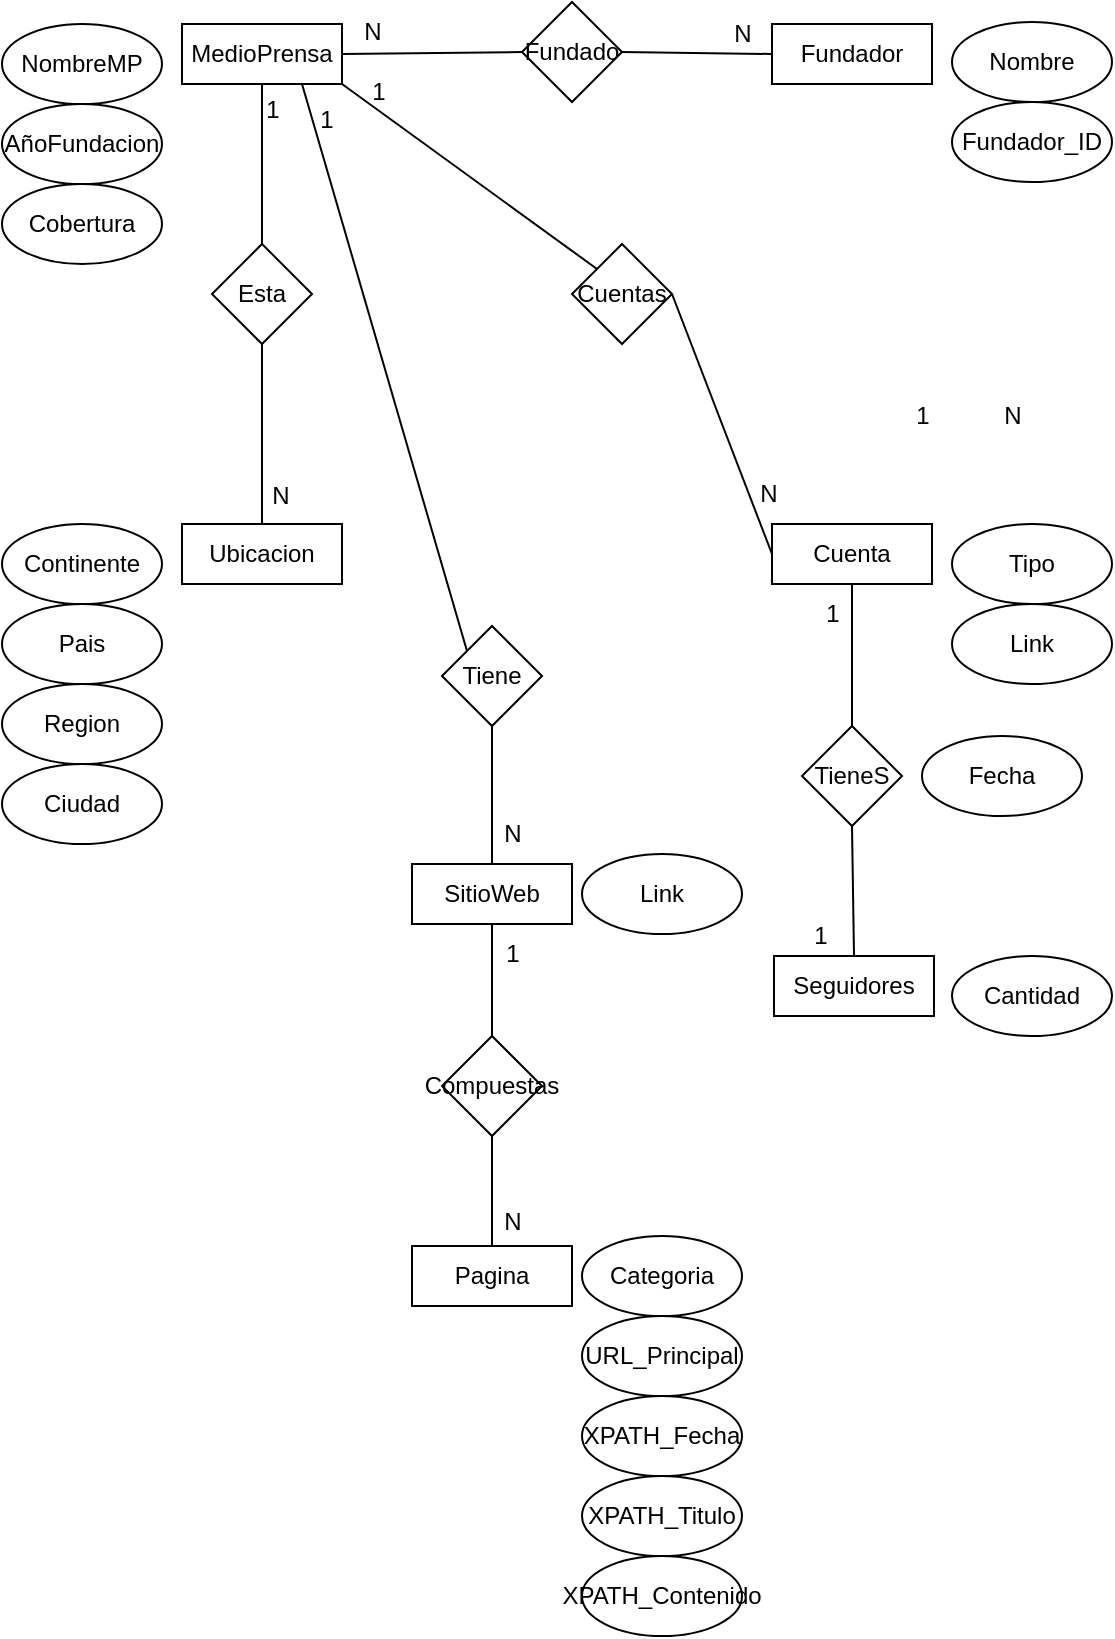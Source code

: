<mxfile version="21.2.8" type="device">
  <diagram name="Página-1" id="lxS2CNAL6hp_V3PkIYL_">
    <mxGraphModel dx="657" dy="817" grid="1" gridSize="10" guides="1" tooltips="1" connect="1" arrows="1" fold="1" page="1" pageScale="1" pageWidth="827" pageHeight="1169" math="0" shadow="0">
      <root>
        <mxCell id="0" />
        <mxCell id="1" parent="0" />
        <mxCell id="cMxngbdDAtCsvRXYrGeU-5" value="MedioPrensa" style="rounded=0;whiteSpace=wrap;html=1;" vertex="1" parent="1">
          <mxGeometry x="110" y="29" width="80" height="30" as="geometry" />
        </mxCell>
        <mxCell id="cMxngbdDAtCsvRXYrGeU-6" value="NombreMP" style="ellipse;whiteSpace=wrap;html=1;" vertex="1" parent="1">
          <mxGeometry x="20" y="29" width="80" height="40" as="geometry" />
        </mxCell>
        <mxCell id="cMxngbdDAtCsvRXYrGeU-7" value="AñoFundacion" style="ellipse;whiteSpace=wrap;html=1;" vertex="1" parent="1">
          <mxGeometry x="20" y="69" width="80" height="40" as="geometry" />
        </mxCell>
        <mxCell id="cMxngbdDAtCsvRXYrGeU-8" value="Cobertura" style="ellipse;whiteSpace=wrap;html=1;" vertex="1" parent="1">
          <mxGeometry x="20" y="109" width="80" height="40" as="geometry" />
        </mxCell>
        <mxCell id="cMxngbdDAtCsvRXYrGeU-11" value="Fundador" style="rounded=0;whiteSpace=wrap;html=1;" vertex="1" parent="1">
          <mxGeometry x="405" y="29" width="80" height="30" as="geometry" />
        </mxCell>
        <mxCell id="cMxngbdDAtCsvRXYrGeU-12" value="Nombre" style="ellipse;whiteSpace=wrap;html=1;" vertex="1" parent="1">
          <mxGeometry x="495" y="28" width="80" height="40" as="geometry" />
        </mxCell>
        <mxCell id="cMxngbdDAtCsvRXYrGeU-13" value="Fundador_ID" style="ellipse;whiteSpace=wrap;html=1;" vertex="1" parent="1">
          <mxGeometry x="495" y="68" width="80" height="40" as="geometry" />
        </mxCell>
        <mxCell id="cMxngbdDAtCsvRXYrGeU-14" value="Ubicacion" style="rounded=0;whiteSpace=wrap;html=1;" vertex="1" parent="1">
          <mxGeometry x="110" y="279" width="80" height="30" as="geometry" />
        </mxCell>
        <mxCell id="cMxngbdDAtCsvRXYrGeU-15" value="Pais" style="ellipse;whiteSpace=wrap;html=1;" vertex="1" parent="1">
          <mxGeometry x="20" y="319" width="80" height="40" as="geometry" />
        </mxCell>
        <mxCell id="cMxngbdDAtCsvRXYrGeU-16" value="Region" style="ellipse;whiteSpace=wrap;html=1;" vertex="1" parent="1">
          <mxGeometry x="20" y="359" width="80" height="40" as="geometry" />
        </mxCell>
        <mxCell id="cMxngbdDAtCsvRXYrGeU-17" value="Ciudad" style="ellipse;whiteSpace=wrap;html=1;" vertex="1" parent="1">
          <mxGeometry x="20" y="399" width="80" height="40" as="geometry" />
        </mxCell>
        <mxCell id="cMxngbdDAtCsvRXYrGeU-18" value="Continente" style="ellipse;whiteSpace=wrap;html=1;" vertex="1" parent="1">
          <mxGeometry x="20" y="279" width="80" height="40" as="geometry" />
        </mxCell>
        <mxCell id="cMxngbdDAtCsvRXYrGeU-19" value="Esta" style="rhombus;whiteSpace=wrap;html=1;" vertex="1" parent="1">
          <mxGeometry x="125" y="139" width="50" height="50" as="geometry" />
        </mxCell>
        <mxCell id="cMxngbdDAtCsvRXYrGeU-20" style="rounded=0;orthogonalLoop=1;jettySize=auto;html=1;exitX=0.5;exitY=1;exitDx=0;exitDy=0;entryX=0.5;entryY=0;entryDx=0;entryDy=0;endArrow=none;endFill=0;" edge="1" parent="1" source="cMxngbdDAtCsvRXYrGeU-5" target="cMxngbdDAtCsvRXYrGeU-19">
          <mxGeometry relative="1" as="geometry">
            <mxPoint x="-70" y="309" as="sourcePoint" />
            <mxPoint x="-70" y="379" as="targetPoint" />
          </mxGeometry>
        </mxCell>
        <mxCell id="cMxngbdDAtCsvRXYrGeU-21" style="rounded=0;orthogonalLoop=1;jettySize=auto;html=1;exitX=0.5;exitY=0;exitDx=0;exitDy=0;entryX=0.5;entryY=1;entryDx=0;entryDy=0;endArrow=none;endFill=0;" edge="1" parent="1" source="cMxngbdDAtCsvRXYrGeU-14" target="cMxngbdDAtCsvRXYrGeU-19">
          <mxGeometry relative="1" as="geometry">
            <mxPoint x="160" y="69" as="sourcePoint" />
            <mxPoint x="160" y="159" as="targetPoint" />
          </mxGeometry>
        </mxCell>
        <mxCell id="cMxngbdDAtCsvRXYrGeU-22" value="Fundado" style="rhombus;whiteSpace=wrap;html=1;" vertex="1" parent="1">
          <mxGeometry x="280" y="18" width="50" height="50" as="geometry" />
        </mxCell>
        <mxCell id="cMxngbdDAtCsvRXYrGeU-24" style="rounded=0;orthogonalLoop=1;jettySize=auto;html=1;exitX=0;exitY=0.5;exitDx=0;exitDy=0;entryX=1;entryY=0.5;entryDx=0;entryDy=0;endArrow=none;endFill=0;" edge="1" parent="1" source="cMxngbdDAtCsvRXYrGeU-22" target="cMxngbdDAtCsvRXYrGeU-5">
          <mxGeometry relative="1" as="geometry">
            <mxPoint x="160" y="289" as="sourcePoint" />
            <mxPoint x="160" y="199" as="targetPoint" />
          </mxGeometry>
        </mxCell>
        <mxCell id="cMxngbdDAtCsvRXYrGeU-25" style="rounded=0;orthogonalLoop=1;jettySize=auto;html=1;exitX=0;exitY=0.5;exitDx=0;exitDy=0;entryX=1;entryY=0.5;entryDx=0;entryDy=0;endArrow=none;endFill=0;" edge="1" parent="1" source="cMxngbdDAtCsvRXYrGeU-11" target="cMxngbdDAtCsvRXYrGeU-22">
          <mxGeometry relative="1" as="geometry">
            <mxPoint x="235" y="298" as="sourcePoint" />
            <mxPoint x="235" y="208" as="targetPoint" />
          </mxGeometry>
        </mxCell>
        <mxCell id="cMxngbdDAtCsvRXYrGeU-26" value="Cuenta" style="rounded=0;whiteSpace=wrap;html=1;" vertex="1" parent="1">
          <mxGeometry x="405" y="279" width="80" height="30" as="geometry" />
        </mxCell>
        <mxCell id="cMxngbdDAtCsvRXYrGeU-27" value="Tipo" style="ellipse;whiteSpace=wrap;html=1;" vertex="1" parent="1">
          <mxGeometry x="495" y="279" width="80" height="40" as="geometry" />
        </mxCell>
        <mxCell id="cMxngbdDAtCsvRXYrGeU-28" value="Link" style="ellipse;whiteSpace=wrap;html=1;" vertex="1" parent="1">
          <mxGeometry x="495" y="319" width="80" height="40" as="geometry" />
        </mxCell>
        <mxCell id="cMxngbdDAtCsvRXYrGeU-29" value="Cuentas" style="rhombus;whiteSpace=wrap;html=1;" vertex="1" parent="1">
          <mxGeometry x="305" y="139" width="50" height="50" as="geometry" />
        </mxCell>
        <mxCell id="cMxngbdDAtCsvRXYrGeU-30" style="rounded=0;orthogonalLoop=1;jettySize=auto;html=1;exitX=0;exitY=0;exitDx=0;exitDy=0;entryX=1;entryY=1;entryDx=0;entryDy=0;endArrow=none;endFill=0;" edge="1" parent="1" source="cMxngbdDAtCsvRXYrGeU-29" target="cMxngbdDAtCsvRXYrGeU-5">
          <mxGeometry relative="1" as="geometry">
            <mxPoint x="250" y="55" as="sourcePoint" />
            <mxPoint x="200" y="54" as="targetPoint" />
          </mxGeometry>
        </mxCell>
        <mxCell id="cMxngbdDAtCsvRXYrGeU-31" style="rounded=0;orthogonalLoop=1;jettySize=auto;html=1;exitX=1;exitY=0.5;exitDx=0;exitDy=0;entryX=0;entryY=0.5;entryDx=0;entryDy=0;endArrow=none;endFill=0;" edge="1" parent="1" source="cMxngbdDAtCsvRXYrGeU-29" target="cMxngbdDAtCsvRXYrGeU-26">
          <mxGeometry relative="1" as="geometry">
            <mxPoint x="342.5" y="176.5" as="sourcePoint" />
            <mxPoint x="265" y="69" as="targetPoint" />
          </mxGeometry>
        </mxCell>
        <mxCell id="cMxngbdDAtCsvRXYrGeU-32" value="SitioWeb" style="rounded=0;whiteSpace=wrap;html=1;" vertex="1" parent="1">
          <mxGeometry x="225" y="449" width="80" height="30" as="geometry" />
        </mxCell>
        <mxCell id="cMxngbdDAtCsvRXYrGeU-33" style="rounded=0;orthogonalLoop=1;jettySize=auto;html=1;exitX=0.75;exitY=1;exitDx=0;exitDy=0;endArrow=none;endFill=0;entryX=0;entryY=0;entryDx=0;entryDy=0;" edge="1" parent="1" source="cMxngbdDAtCsvRXYrGeU-5" target="cMxngbdDAtCsvRXYrGeU-34">
          <mxGeometry relative="1" as="geometry">
            <mxPoint x="288" y="187" as="sourcePoint" />
            <mxPoint x="220" y="259" as="targetPoint" />
          </mxGeometry>
        </mxCell>
        <mxCell id="cMxngbdDAtCsvRXYrGeU-34" value="Tiene" style="rhombus;whiteSpace=wrap;html=1;" vertex="1" parent="1">
          <mxGeometry x="240" y="330" width="50" height="50" as="geometry" />
        </mxCell>
        <mxCell id="cMxngbdDAtCsvRXYrGeU-35" style="rounded=0;orthogonalLoop=1;jettySize=auto;html=1;exitX=0.5;exitY=0;exitDx=0;exitDy=0;endArrow=none;endFill=0;entryX=0.5;entryY=1;entryDx=0;entryDy=0;" edge="1" parent="1" source="cMxngbdDAtCsvRXYrGeU-32" target="cMxngbdDAtCsvRXYrGeU-34">
          <mxGeometry relative="1" as="geometry">
            <mxPoint x="180" y="69" as="sourcePoint" />
            <mxPoint x="263" y="322" as="targetPoint" />
          </mxGeometry>
        </mxCell>
        <mxCell id="cMxngbdDAtCsvRXYrGeU-37" value="Link" style="ellipse;whiteSpace=wrap;html=1;" vertex="1" parent="1">
          <mxGeometry x="310" y="444" width="80" height="40" as="geometry" />
        </mxCell>
        <mxCell id="cMxngbdDAtCsvRXYrGeU-43" value="Pagina" style="rounded=0;whiteSpace=wrap;html=1;" vertex="1" parent="1">
          <mxGeometry x="225" y="640" width="80" height="30" as="geometry" />
        </mxCell>
        <mxCell id="cMxngbdDAtCsvRXYrGeU-44" value="Categoria" style="ellipse;whiteSpace=wrap;html=1;" vertex="1" parent="1">
          <mxGeometry x="310" y="635" width="80" height="40" as="geometry" />
        </mxCell>
        <mxCell id="cMxngbdDAtCsvRXYrGeU-45" value="URL_Principal" style="ellipse;whiteSpace=wrap;html=1;" vertex="1" parent="1">
          <mxGeometry x="310" y="675" width="80" height="40" as="geometry" />
        </mxCell>
        <mxCell id="cMxngbdDAtCsvRXYrGeU-46" value="Cantidad" style="ellipse;whiteSpace=wrap;html=1;" vertex="1" parent="1">
          <mxGeometry x="495" y="495" width="80" height="40" as="geometry" />
        </mxCell>
        <mxCell id="cMxngbdDAtCsvRXYrGeU-48" value="Compuestas" style="rhombus;whiteSpace=wrap;html=1;" vertex="1" parent="1">
          <mxGeometry x="240" y="535" width="50" height="50" as="geometry" />
        </mxCell>
        <mxCell id="cMxngbdDAtCsvRXYrGeU-49" style="rounded=0;orthogonalLoop=1;jettySize=auto;html=1;exitX=0.5;exitY=1;exitDx=0;exitDy=0;endArrow=none;endFill=0;entryX=0.5;entryY=0;entryDx=0;entryDy=0;" edge="1" parent="1" source="cMxngbdDAtCsvRXYrGeU-32" target="cMxngbdDAtCsvRXYrGeU-48">
          <mxGeometry relative="1" as="geometry">
            <mxPoint x="275" y="459" as="sourcePoint" />
            <mxPoint x="275" y="419" as="targetPoint" />
          </mxGeometry>
        </mxCell>
        <mxCell id="cMxngbdDAtCsvRXYrGeU-50" style="rounded=0;orthogonalLoop=1;jettySize=auto;html=1;exitX=0.5;exitY=1;exitDx=0;exitDy=0;endArrow=none;endFill=0;entryX=0.5;entryY=0;entryDx=0;entryDy=0;" edge="1" parent="1" source="cMxngbdDAtCsvRXYrGeU-48" target="cMxngbdDAtCsvRXYrGeU-43">
          <mxGeometry relative="1" as="geometry">
            <mxPoint x="265" y="620.0" as="sourcePoint" />
            <mxPoint x="285" y="499" as="targetPoint" />
          </mxGeometry>
        </mxCell>
        <mxCell id="cMxngbdDAtCsvRXYrGeU-51" value="XPATH_Fecha" style="ellipse;whiteSpace=wrap;html=1;" vertex="1" parent="1">
          <mxGeometry x="310" y="715" width="80" height="40" as="geometry" />
        </mxCell>
        <mxCell id="cMxngbdDAtCsvRXYrGeU-52" value="XPATH_Titulo" style="ellipse;whiteSpace=wrap;html=1;" vertex="1" parent="1">
          <mxGeometry x="310" y="755" width="80" height="40" as="geometry" />
        </mxCell>
        <mxCell id="cMxngbdDAtCsvRXYrGeU-53" value="XPATH_Contenido" style="ellipse;whiteSpace=wrap;html=1;" vertex="1" parent="1">
          <mxGeometry x="310" y="795" width="80" height="40" as="geometry" />
        </mxCell>
        <mxCell id="cMxngbdDAtCsvRXYrGeU-56" value="1" style="text;html=1;align=center;verticalAlign=middle;resizable=0;points=[];autosize=1;strokeColor=none;fillColor=none;" vertex="1" parent="1">
          <mxGeometry x="465" y="210" width="30" height="30" as="geometry" />
        </mxCell>
        <mxCell id="cMxngbdDAtCsvRXYrGeU-57" value="N" style="text;html=1;align=center;verticalAlign=middle;resizable=0;points=[];autosize=1;strokeColor=none;fillColor=none;" vertex="1" parent="1">
          <mxGeometry x="510" y="210" width="30" height="30" as="geometry" />
        </mxCell>
        <mxCell id="cMxngbdDAtCsvRXYrGeU-58" value="N" style="text;html=1;align=center;verticalAlign=middle;resizable=0;points=[];autosize=1;strokeColor=none;fillColor=none;" vertex="1" parent="1">
          <mxGeometry x="375" y="19" width="30" height="30" as="geometry" />
        </mxCell>
        <mxCell id="cMxngbdDAtCsvRXYrGeU-60" value="N" style="text;html=1;align=center;verticalAlign=middle;resizable=0;points=[];autosize=1;strokeColor=none;fillColor=none;" vertex="1" parent="1">
          <mxGeometry x="190" y="18" width="30" height="30" as="geometry" />
        </mxCell>
        <mxCell id="cMxngbdDAtCsvRXYrGeU-61" value="1" style="text;html=1;align=center;verticalAlign=middle;resizable=0;points=[];autosize=1;strokeColor=none;fillColor=none;" vertex="1" parent="1">
          <mxGeometry x="193" y="48" width="30" height="30" as="geometry" />
        </mxCell>
        <mxCell id="cMxngbdDAtCsvRXYrGeU-62" value="N" style="text;html=1;align=center;verticalAlign=middle;resizable=0;points=[];autosize=1;strokeColor=none;fillColor=none;" vertex="1" parent="1">
          <mxGeometry x="388" y="249" width="30" height="30" as="geometry" />
        </mxCell>
        <mxCell id="cMxngbdDAtCsvRXYrGeU-63" value="1" style="text;html=1;align=center;verticalAlign=middle;resizable=0;points=[];autosize=1;strokeColor=none;fillColor=none;" vertex="1" parent="1">
          <mxGeometry x="140" y="57" width="30" height="30" as="geometry" />
        </mxCell>
        <mxCell id="cMxngbdDAtCsvRXYrGeU-64" value="N" style="text;html=1;align=center;verticalAlign=middle;resizable=0;points=[];autosize=1;strokeColor=none;fillColor=none;" vertex="1" parent="1">
          <mxGeometry x="144" y="250" width="30" height="30" as="geometry" />
        </mxCell>
        <mxCell id="cMxngbdDAtCsvRXYrGeU-65" value="1" style="text;html=1;align=center;verticalAlign=middle;resizable=0;points=[];autosize=1;strokeColor=none;fillColor=none;" vertex="1" parent="1">
          <mxGeometry x="167" y="62" width="30" height="30" as="geometry" />
        </mxCell>
        <mxCell id="cMxngbdDAtCsvRXYrGeU-68" value="N" style="text;html=1;align=center;verticalAlign=middle;resizable=0;points=[];autosize=1;strokeColor=none;fillColor=none;" vertex="1" parent="1">
          <mxGeometry x="260" y="419" width="30" height="30" as="geometry" />
        </mxCell>
        <mxCell id="cMxngbdDAtCsvRXYrGeU-69" value="1" style="text;html=1;align=center;verticalAlign=middle;resizable=0;points=[];autosize=1;strokeColor=none;fillColor=none;" vertex="1" parent="1">
          <mxGeometry x="260" y="479" width="30" height="30" as="geometry" />
        </mxCell>
        <mxCell id="cMxngbdDAtCsvRXYrGeU-70" value="N" style="text;html=1;align=center;verticalAlign=middle;resizable=0;points=[];autosize=1;strokeColor=none;fillColor=none;" vertex="1" parent="1">
          <mxGeometry x="260" y="613" width="30" height="30" as="geometry" />
        </mxCell>
        <mxCell id="cMxngbdDAtCsvRXYrGeU-71" value="TieneS" style="rhombus;whiteSpace=wrap;html=1;" vertex="1" parent="1">
          <mxGeometry x="420" y="380" width="50" height="50" as="geometry" />
        </mxCell>
        <mxCell id="cMxngbdDAtCsvRXYrGeU-73" value="Seguidores" style="rounded=0;whiteSpace=wrap;html=1;" vertex="1" parent="1">
          <mxGeometry x="406" y="495" width="80" height="30" as="geometry" />
        </mxCell>
        <mxCell id="cMxngbdDAtCsvRXYrGeU-74" style="rounded=0;orthogonalLoop=1;jettySize=auto;html=1;exitX=0.5;exitY=0;exitDx=0;exitDy=0;endArrow=none;endFill=0;entryX=0.5;entryY=1;entryDx=0;entryDy=0;" edge="1" parent="1" source="cMxngbdDAtCsvRXYrGeU-71" target="cMxngbdDAtCsvRXYrGeU-26">
          <mxGeometry relative="1" as="geometry">
            <mxPoint x="275" y="459" as="sourcePoint" />
            <mxPoint x="275" y="390" as="targetPoint" />
          </mxGeometry>
        </mxCell>
        <mxCell id="cMxngbdDAtCsvRXYrGeU-75" style="rounded=0;orthogonalLoop=1;jettySize=auto;html=1;exitX=0.5;exitY=0;exitDx=0;exitDy=0;endArrow=none;endFill=0;entryX=0.5;entryY=1;entryDx=0;entryDy=0;" edge="1" parent="1" source="cMxngbdDAtCsvRXYrGeU-73" target="cMxngbdDAtCsvRXYrGeU-71">
          <mxGeometry relative="1" as="geometry">
            <mxPoint x="285" y="469" as="sourcePoint" />
            <mxPoint x="285" y="400" as="targetPoint" />
          </mxGeometry>
        </mxCell>
        <mxCell id="cMxngbdDAtCsvRXYrGeU-77" value="Fecha" style="ellipse;whiteSpace=wrap;html=1;" vertex="1" parent="1">
          <mxGeometry x="480" y="385" width="80" height="40" as="geometry" />
        </mxCell>
        <mxCell id="cMxngbdDAtCsvRXYrGeU-78" value="1" style="text;html=1;align=center;verticalAlign=middle;resizable=0;points=[];autosize=1;strokeColor=none;fillColor=none;" vertex="1" parent="1">
          <mxGeometry x="420" y="309" width="30" height="30" as="geometry" />
        </mxCell>
        <mxCell id="cMxngbdDAtCsvRXYrGeU-79" value="1" style="text;html=1;align=center;verticalAlign=middle;resizable=0;points=[];autosize=1;strokeColor=none;fillColor=none;" vertex="1" parent="1">
          <mxGeometry x="414" y="470" width="30" height="30" as="geometry" />
        </mxCell>
      </root>
    </mxGraphModel>
  </diagram>
</mxfile>
